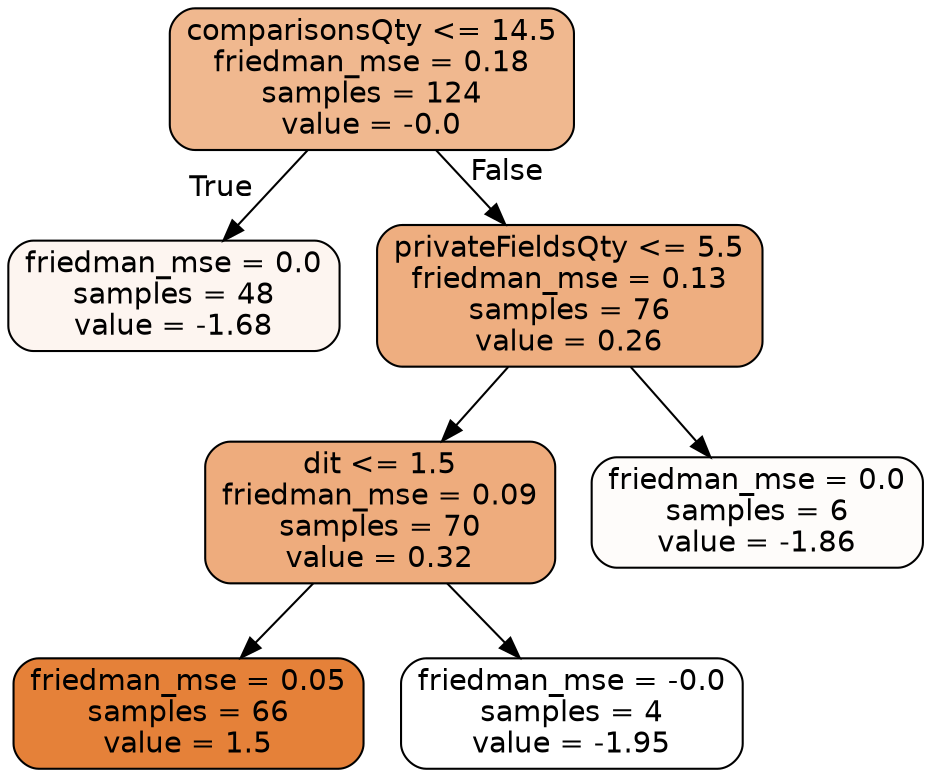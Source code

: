 digraph Tree {
node [shape=box, style="filled, rounded", color="black", fontname="helvetica"] ;
edge [fontname="helvetica"] ;
0 [label="comparisonsQty <= 14.5\nfriedman_mse = 0.18\nsamples = 124\nvalue = -0.0", fillcolor="#f0b88f"] ;
1 [label="friedman_mse = 0.0\nsamples = 48\nvalue = -1.68", fillcolor="#fdf5f0"] ;
0 -> 1 [labeldistance=2.5, labelangle=45, headlabel="True"] ;
2 [label="privateFieldsQty <= 5.5\nfriedman_mse = 0.13\nsamples = 76\nvalue = 0.26", fillcolor="#eeae80"] ;
0 -> 2 [labeldistance=2.5, labelangle=-45, headlabel="False"] ;
3 [label="dit <= 1.5\nfriedman_mse = 0.09\nsamples = 70\nvalue = 0.32", fillcolor="#eeac7d"] ;
2 -> 3 ;
5 [label="friedman_mse = 0.05\nsamples = 66\nvalue = 1.5", fillcolor="#e58139"] ;
3 -> 5 ;
6 [label="friedman_mse = -0.0\nsamples = 4\nvalue = -1.95", fillcolor="#ffffff"] ;
3 -> 6 ;
4 [label="friedman_mse = 0.0\nsamples = 6\nvalue = -1.86", fillcolor="#fefcfa"] ;
2 -> 4 ;
}